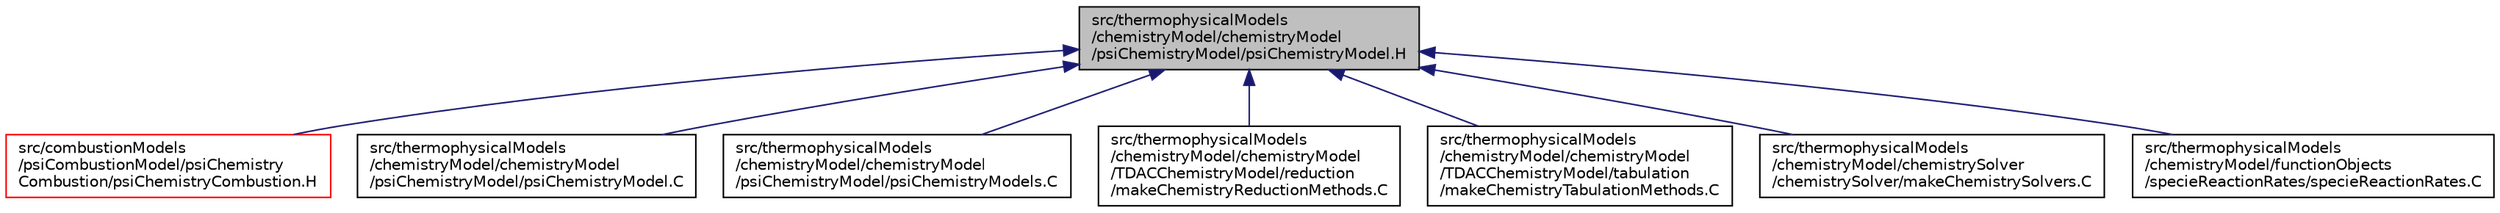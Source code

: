 digraph "src/thermophysicalModels/chemistryModel/chemistryModel/psiChemistryModel/psiChemistryModel.H"
{
  bgcolor="transparent";
  edge [fontname="Helvetica",fontsize="10",labelfontname="Helvetica",labelfontsize="10"];
  node [fontname="Helvetica",fontsize="10",shape=record];
  Node332 [label="src/thermophysicalModels\l/chemistryModel/chemistryModel\l/psiChemistryModel/psiChemistryModel.H",height=0.2,width=0.4,color="black", fillcolor="grey75", style="filled", fontcolor="black"];
  Node332 -> Node333 [dir="back",color="midnightblue",fontsize="10",style="solid",fontname="Helvetica"];
  Node333 [label="src/combustionModels\l/psiCombustionModel/psiChemistry\lCombustion/psiChemistryCombustion.H",height=0.2,width=0.4,color="red",URL="$a00092.html"];
  Node332 -> Node337 [dir="back",color="midnightblue",fontsize="10",style="solid",fontname="Helvetica"];
  Node337 [label="src/thermophysicalModels\l/chemistryModel/chemistryModel\l/psiChemistryModel/psiChemistryModel.C",height=0.2,width=0.4,color="black",URL="$a15815.html"];
  Node332 -> Node338 [dir="back",color="midnightblue",fontsize="10",style="solid",fontname="Helvetica"];
  Node338 [label="src/thermophysicalModels\l/chemistryModel/chemistryModel\l/psiChemistryModel/psiChemistryModels.C",height=0.2,width=0.4,color="black",URL="$a15824.html",tooltip="Creates chemistry model instances templated on the type of thermodynamics. "];
  Node332 -> Node339 [dir="back",color="midnightblue",fontsize="10",style="solid",fontname="Helvetica"];
  Node339 [label="src/thermophysicalModels\l/chemistryModel/chemistryModel\l/TDACChemistryModel/reduction\l/makeChemistryReductionMethods.C",height=0.2,width=0.4,color="black",URL="$a15887.html"];
  Node332 -> Node340 [dir="back",color="midnightblue",fontsize="10",style="solid",fontname="Helvetica"];
  Node340 [label="src/thermophysicalModels\l/chemistryModel/chemistryModel\l/TDACChemistryModel/tabulation\l/makeChemistryTabulationMethods.C",height=0.2,width=0.4,color="black",URL="$a15938.html"];
  Node332 -> Node341 [dir="back",color="midnightblue",fontsize="10",style="solid",fontname="Helvetica"];
  Node341 [label="src/thermophysicalModels\l/chemistryModel/chemistrySolver\l/chemistrySolver/makeChemistrySolvers.C",height=0.2,width=0.4,color="black",URL="$a15965.html"];
  Node332 -> Node342 [dir="back",color="midnightblue",fontsize="10",style="solid",fontname="Helvetica"];
  Node342 [label="src/thermophysicalModels\l/chemistryModel/functionObjects\l/specieReactionRates/specieReactionRates.C",height=0.2,width=0.4,color="black",URL="$a15989.html"];
}
